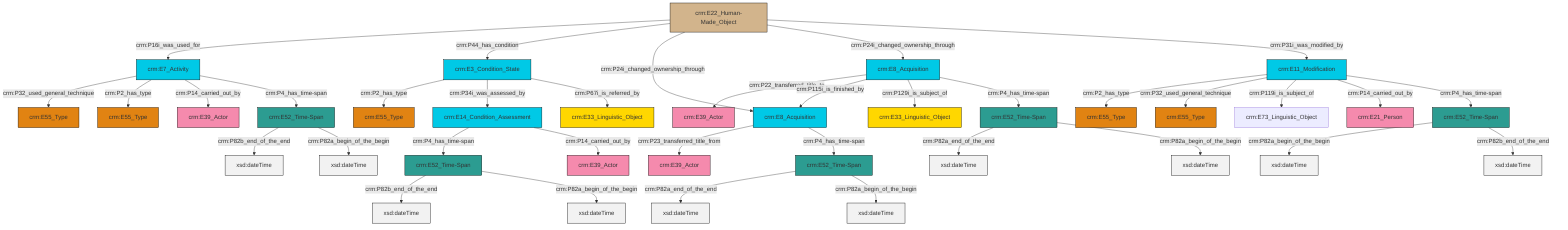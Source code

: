 graph TD
classDef Literal fill:#f2f2f2,stroke:#000000;
classDef CRM_Entity fill:#FFFFFF,stroke:#000000;
classDef Temporal_Entity fill:#00C9E6, stroke:#000000;
classDef Type fill:#E18312, stroke:#000000;
classDef Time-Span fill:#2C9C91, stroke:#000000;
classDef Appellation fill:#FFEB7F, stroke:#000000;
classDef Place fill:#008836, stroke:#000000;
classDef Persistent_Item fill:#B266B2, stroke:#000000;
classDef Conceptual_Object fill:#FFD700, stroke:#000000;
classDef Physical_Thing fill:#D2B48C, stroke:#000000;
classDef Actor fill:#f58aad, stroke:#000000;
classDef PC_Classes fill:#4ce600, stroke:#000000;
classDef Multi fill:#cccccc,stroke:#000000;

4["crm:E8_Acquisition"]:::Temporal_Entity -->|crm:P22_transferred_title_to| 5["crm:E39_Actor"]:::Actor
8["crm:E52_Time-Span"]:::Time-Span -->|crm:P82b_end_of_the_end| 9[xsd:dateTime]:::Literal
18["crm:E22_Human-Made_Object"]:::Physical_Thing -->|crm:P16i_was_used_for| 12["crm:E7_Activity"]:::Temporal_Entity
8["crm:E52_Time-Span"]:::Time-Span -->|crm:P82a_begin_of_the_begin| 19[xsd:dateTime]:::Literal
2["crm:E3_Condition_State"]:::Temporal_Entity -->|crm:P2_has_type| 10["crm:E55_Type"]:::Type
2["crm:E3_Condition_State"]:::Temporal_Entity -->|crm:P34i_was_assessed_by| 21["crm:E14_Condition_Assessment"]:::Temporal_Entity
22["crm:E11_Modification"]:::Temporal_Entity -->|crm:P2_has_type| 23["crm:E55_Type"]:::Type
18["crm:E22_Human-Made_Object"]:::Physical_Thing -->|crm:P44_has_condition| 2["crm:E3_Condition_State"]:::Temporal_Entity
26["crm:E52_Time-Span"]:::Time-Span -->|crm:P82a_end_of_the_end| 27[xsd:dateTime]:::Literal
12["crm:E7_Activity"]:::Temporal_Entity -->|crm:P32_used_general_technique| 14["crm:E55_Type"]:::Type
22["crm:E11_Modification"]:::Temporal_Entity -->|crm:P32_used_general_technique| 6["crm:E55_Type"]:::Type
33["crm:E52_Time-Span"]:::Time-Span -->|crm:P82b_end_of_the_end| 34[xsd:dateTime]:::Literal
38["crm:E52_Time-Span"]:::Time-Span -->|crm:P82a_begin_of_the_begin| 39[xsd:dateTime]:::Literal
33["crm:E52_Time-Span"]:::Time-Span -->|crm:P82a_begin_of_the_begin| 42[xsd:dateTime]:::Literal
18["crm:E22_Human-Made_Object"]:::Physical_Thing -->|crm:P24i_changed_ownership_through| 35["crm:E8_Acquisition"]:::Temporal_Entity
22["crm:E11_Modification"]:::Temporal_Entity -->|crm:P119i_is_subject_of| 40["crm:E73_Linguistic_Object"]:::Default
12["crm:E7_Activity"]:::Temporal_Entity -->|crm:P2_has_type| 16["crm:E55_Type"]:::Type
35["crm:E8_Acquisition"]:::Temporal_Entity -->|crm:P23_transferred_title_from| 43["crm:E39_Actor"]:::Actor
31["crm:E52_Time-Span"]:::Time-Span -->|crm:P82a_end_of_the_end| 46[xsd:dateTime]:::Literal
2["crm:E3_Condition_State"]:::Temporal_Entity -->|crm:P67i_is_referred_by| 0["crm:E33_Linguistic_Object"]:::Conceptual_Object
4["crm:E8_Acquisition"]:::Temporal_Entity -->|crm:P115i_is_finished_by| 35["crm:E8_Acquisition"]:::Temporal_Entity
26["crm:E52_Time-Span"]:::Time-Span -->|crm:P82a_begin_of_the_begin| 48[xsd:dateTime]:::Literal
12["crm:E7_Activity"]:::Temporal_Entity -->|crm:P14_carried_out_by| 28["crm:E39_Actor"]:::Actor
35["crm:E8_Acquisition"]:::Temporal_Entity -->|crm:P4_has_time-span| 26["crm:E52_Time-Span"]:::Time-Span
21["crm:E14_Condition_Assessment"]:::Temporal_Entity -->|crm:P4_has_time-span| 33["crm:E52_Time-Span"]:::Time-Span
38["crm:E52_Time-Span"]:::Time-Span -->|crm:P82b_end_of_the_end| 51[xsd:dateTime]:::Literal
18["crm:E22_Human-Made_Object"]:::Physical_Thing -->|crm:P24i_changed_ownership_through| 4["crm:E8_Acquisition"]:::Temporal_Entity
18["crm:E22_Human-Made_Object"]:::Physical_Thing -->|crm:P31i_was_modified_by| 22["crm:E11_Modification"]:::Temporal_Entity
4["crm:E8_Acquisition"]:::Temporal_Entity -->|crm:P129i_is_subject_of| 24["crm:E33_Linguistic_Object"]:::Conceptual_Object
21["crm:E14_Condition_Assessment"]:::Temporal_Entity -->|crm:P14_carried_out_by| 52["crm:E39_Actor"]:::Actor
22["crm:E11_Modification"]:::Temporal_Entity -->|crm:P14_carried_out_by| 54["crm:E21_Person"]:::Actor
22["crm:E11_Modification"]:::Temporal_Entity -->|crm:P4_has_time-span| 38["crm:E52_Time-Span"]:::Time-Span
12["crm:E7_Activity"]:::Temporal_Entity -->|crm:P4_has_time-span| 8["crm:E52_Time-Span"]:::Time-Span
31["crm:E52_Time-Span"]:::Time-Span -->|crm:P82a_begin_of_the_begin| 55[xsd:dateTime]:::Literal
4["crm:E8_Acquisition"]:::Temporal_Entity -->|crm:P4_has_time-span| 31["crm:E52_Time-Span"]:::Time-Span